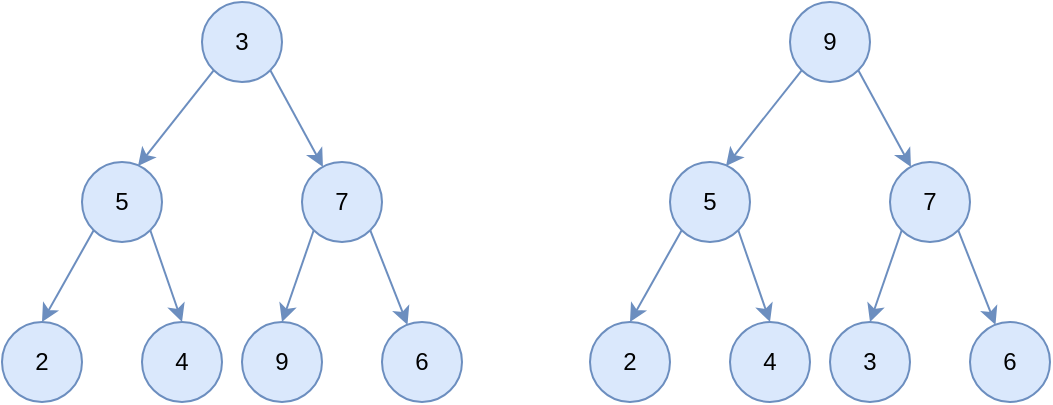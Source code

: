 <mxfile version="14.9.8" type="github">
  <diagram id="WgoiMvCuxCSTF3Fv2BPh" name="Page-1">
    <mxGraphModel dx="946" dy="536" grid="1" gridSize="10" guides="1" tooltips="1" connect="1" arrows="1" fold="1" page="1" pageScale="1" pageWidth="827" pageHeight="1169" math="0" shadow="0">
      <root>
        <mxCell id="0" />
        <mxCell id="1" parent="0" />
        <mxCell id="WV-7KS4eb8zYheSkmvpU-1" style="rounded=0;orthogonalLoop=1;jettySize=auto;html=1;exitX=0;exitY=1;exitDx=0;exitDy=0;entryX=0.7;entryY=0.05;entryDx=0;entryDy=0;entryPerimeter=0;fillColor=#dae8fc;strokeColor=#6c8ebf;" edge="1" parent="1" source="WV-7KS4eb8zYheSkmvpU-3" target="WV-7KS4eb8zYheSkmvpU-6">
          <mxGeometry relative="1" as="geometry" />
        </mxCell>
        <mxCell id="WV-7KS4eb8zYheSkmvpU-2" style="edgeStyle=none;rounded=0;orthogonalLoop=1;jettySize=auto;html=1;exitX=1;exitY=1;exitDx=0;exitDy=0;fillColor=#dae8fc;strokeColor=#6c8ebf;" edge="1" parent="1" source="WV-7KS4eb8zYheSkmvpU-3" target="WV-7KS4eb8zYheSkmvpU-9">
          <mxGeometry relative="1" as="geometry" />
        </mxCell>
        <mxCell id="WV-7KS4eb8zYheSkmvpU-3" value="3" style="ellipse;whiteSpace=wrap;html=1;aspect=fixed;fillColor=#dae8fc;strokeColor=#6c8ebf;" vertex="1" parent="1">
          <mxGeometry x="220" y="110" width="40" height="40" as="geometry" />
        </mxCell>
        <mxCell id="WV-7KS4eb8zYheSkmvpU-4" style="edgeStyle=none;rounded=0;orthogonalLoop=1;jettySize=auto;html=1;exitX=0;exitY=1;exitDx=0;exitDy=0;entryX=0.5;entryY=0;entryDx=0;entryDy=0;fillColor=#dae8fc;strokeColor=#6c8ebf;" edge="1" parent="1" source="WV-7KS4eb8zYheSkmvpU-6" target="WV-7KS4eb8zYheSkmvpU-10">
          <mxGeometry relative="1" as="geometry" />
        </mxCell>
        <mxCell id="WV-7KS4eb8zYheSkmvpU-5" style="edgeStyle=none;rounded=0;orthogonalLoop=1;jettySize=auto;html=1;exitX=1;exitY=1;exitDx=0;exitDy=0;entryX=0.5;entryY=0;entryDx=0;entryDy=0;fillColor=#dae8fc;strokeColor=#6c8ebf;" edge="1" parent="1" source="WV-7KS4eb8zYheSkmvpU-6" target="WV-7KS4eb8zYheSkmvpU-11">
          <mxGeometry relative="1" as="geometry" />
        </mxCell>
        <mxCell id="WV-7KS4eb8zYheSkmvpU-6" value="5" style="ellipse;whiteSpace=wrap;html=1;aspect=fixed;fillColor=#dae8fc;strokeColor=#6c8ebf;" vertex="1" parent="1">
          <mxGeometry x="160" y="190" width="40" height="40" as="geometry" />
        </mxCell>
        <mxCell id="WV-7KS4eb8zYheSkmvpU-7" style="edgeStyle=none;rounded=0;orthogonalLoop=1;jettySize=auto;html=1;exitX=0;exitY=1;exitDx=0;exitDy=0;entryX=0.5;entryY=0;entryDx=0;entryDy=0;fillColor=#dae8fc;strokeColor=#6c8ebf;" edge="1" parent="1" source="WV-7KS4eb8zYheSkmvpU-9" target="WV-7KS4eb8zYheSkmvpU-12">
          <mxGeometry relative="1" as="geometry" />
        </mxCell>
        <mxCell id="WV-7KS4eb8zYheSkmvpU-8" style="rounded=0;orthogonalLoop=1;jettySize=auto;html=1;exitX=1;exitY=1;exitDx=0;exitDy=0;fillColor=#dae8fc;strokeColor=#6c8ebf;" edge="1" parent="1" source="WV-7KS4eb8zYheSkmvpU-9" target="WV-7KS4eb8zYheSkmvpU-13">
          <mxGeometry relative="1" as="geometry" />
        </mxCell>
        <mxCell id="WV-7KS4eb8zYheSkmvpU-9" value="7" style="ellipse;whiteSpace=wrap;html=1;aspect=fixed;fillColor=#dae8fc;strokeColor=#6c8ebf;" vertex="1" parent="1">
          <mxGeometry x="270" y="190" width="40" height="40" as="geometry" />
        </mxCell>
        <mxCell id="WV-7KS4eb8zYheSkmvpU-10" value="2" style="ellipse;whiteSpace=wrap;html=1;aspect=fixed;fillColor=#dae8fc;strokeColor=#6c8ebf;" vertex="1" parent="1">
          <mxGeometry x="120" y="270" width="40" height="40" as="geometry" />
        </mxCell>
        <mxCell id="WV-7KS4eb8zYheSkmvpU-11" value="4" style="ellipse;whiteSpace=wrap;html=1;aspect=fixed;fillColor=#dae8fc;strokeColor=#6c8ebf;" vertex="1" parent="1">
          <mxGeometry x="190" y="270" width="40" height="40" as="geometry" />
        </mxCell>
        <mxCell id="WV-7KS4eb8zYheSkmvpU-12" value="9" style="ellipse;whiteSpace=wrap;html=1;aspect=fixed;fillColor=#dae8fc;strokeColor=#6c8ebf;" vertex="1" parent="1">
          <mxGeometry x="240" y="270" width="40" height="40" as="geometry" />
        </mxCell>
        <mxCell id="WV-7KS4eb8zYheSkmvpU-13" value="6" style="ellipse;whiteSpace=wrap;html=1;aspect=fixed;fillColor=#dae8fc;strokeColor=#6c8ebf;" vertex="1" parent="1">
          <mxGeometry x="310" y="270" width="40" height="40" as="geometry" />
        </mxCell>
        <mxCell id="WV-7KS4eb8zYheSkmvpU-21" style="rounded=0;orthogonalLoop=1;jettySize=auto;html=1;exitX=0;exitY=1;exitDx=0;exitDy=0;entryX=0.7;entryY=0.05;entryDx=0;entryDy=0;entryPerimeter=0;fillColor=#dae8fc;strokeColor=#6c8ebf;" edge="1" parent="1" source="WV-7KS4eb8zYheSkmvpU-23" target="WV-7KS4eb8zYheSkmvpU-26">
          <mxGeometry relative="1" as="geometry" />
        </mxCell>
        <mxCell id="WV-7KS4eb8zYheSkmvpU-22" style="edgeStyle=none;rounded=0;orthogonalLoop=1;jettySize=auto;html=1;exitX=1;exitY=1;exitDx=0;exitDy=0;fillColor=#dae8fc;strokeColor=#6c8ebf;" edge="1" parent="1" source="WV-7KS4eb8zYheSkmvpU-23" target="WV-7KS4eb8zYheSkmvpU-29">
          <mxGeometry relative="1" as="geometry" />
        </mxCell>
        <mxCell id="WV-7KS4eb8zYheSkmvpU-23" value="9" style="ellipse;whiteSpace=wrap;html=1;aspect=fixed;fillColor=#dae8fc;strokeColor=#6c8ebf;" vertex="1" parent="1">
          <mxGeometry x="514" y="110" width="40" height="40" as="geometry" />
        </mxCell>
        <mxCell id="WV-7KS4eb8zYheSkmvpU-24" style="edgeStyle=none;rounded=0;orthogonalLoop=1;jettySize=auto;html=1;exitX=0;exitY=1;exitDx=0;exitDy=0;entryX=0.5;entryY=0;entryDx=0;entryDy=0;fillColor=#dae8fc;strokeColor=#6c8ebf;" edge="1" parent="1" source="WV-7KS4eb8zYheSkmvpU-26" target="WV-7KS4eb8zYheSkmvpU-30">
          <mxGeometry relative="1" as="geometry" />
        </mxCell>
        <mxCell id="WV-7KS4eb8zYheSkmvpU-25" style="edgeStyle=none;rounded=0;orthogonalLoop=1;jettySize=auto;html=1;exitX=1;exitY=1;exitDx=0;exitDy=0;entryX=0.5;entryY=0;entryDx=0;entryDy=0;fillColor=#dae8fc;strokeColor=#6c8ebf;" edge="1" parent="1" source="WV-7KS4eb8zYheSkmvpU-26" target="WV-7KS4eb8zYheSkmvpU-31">
          <mxGeometry relative="1" as="geometry" />
        </mxCell>
        <mxCell id="WV-7KS4eb8zYheSkmvpU-26" value="5" style="ellipse;whiteSpace=wrap;html=1;aspect=fixed;fillColor=#dae8fc;strokeColor=#6c8ebf;" vertex="1" parent="1">
          <mxGeometry x="454" y="190" width="40" height="40" as="geometry" />
        </mxCell>
        <mxCell id="WV-7KS4eb8zYheSkmvpU-27" style="edgeStyle=none;rounded=0;orthogonalLoop=1;jettySize=auto;html=1;exitX=0;exitY=1;exitDx=0;exitDy=0;entryX=0.5;entryY=0;entryDx=0;entryDy=0;fillColor=#dae8fc;strokeColor=#6c8ebf;" edge="1" parent="1" source="WV-7KS4eb8zYheSkmvpU-29" target="WV-7KS4eb8zYheSkmvpU-32">
          <mxGeometry relative="1" as="geometry" />
        </mxCell>
        <mxCell id="WV-7KS4eb8zYheSkmvpU-28" style="rounded=0;orthogonalLoop=1;jettySize=auto;html=1;exitX=1;exitY=1;exitDx=0;exitDy=0;fillColor=#dae8fc;strokeColor=#6c8ebf;" edge="1" parent="1" source="WV-7KS4eb8zYheSkmvpU-29" target="WV-7KS4eb8zYheSkmvpU-33">
          <mxGeometry relative="1" as="geometry" />
        </mxCell>
        <mxCell id="WV-7KS4eb8zYheSkmvpU-29" value="7" style="ellipse;whiteSpace=wrap;html=1;aspect=fixed;fillColor=#dae8fc;strokeColor=#6c8ebf;" vertex="1" parent="1">
          <mxGeometry x="564" y="190" width="40" height="40" as="geometry" />
        </mxCell>
        <mxCell id="WV-7KS4eb8zYheSkmvpU-30" value="2" style="ellipse;whiteSpace=wrap;html=1;aspect=fixed;fillColor=#dae8fc;strokeColor=#6c8ebf;" vertex="1" parent="1">
          <mxGeometry x="414" y="270" width="40" height="40" as="geometry" />
        </mxCell>
        <mxCell id="WV-7KS4eb8zYheSkmvpU-31" value="4" style="ellipse;whiteSpace=wrap;html=1;aspect=fixed;fillColor=#dae8fc;strokeColor=#6c8ebf;" vertex="1" parent="1">
          <mxGeometry x="484" y="270" width="40" height="40" as="geometry" />
        </mxCell>
        <mxCell id="WV-7KS4eb8zYheSkmvpU-32" value="3" style="ellipse;whiteSpace=wrap;html=1;aspect=fixed;fillColor=#dae8fc;strokeColor=#6c8ebf;" vertex="1" parent="1">
          <mxGeometry x="534" y="270" width="40" height="40" as="geometry" />
        </mxCell>
        <mxCell id="WV-7KS4eb8zYheSkmvpU-33" value="6" style="ellipse;whiteSpace=wrap;html=1;aspect=fixed;fillColor=#dae8fc;strokeColor=#6c8ebf;" vertex="1" parent="1">
          <mxGeometry x="604" y="270" width="40" height="40" as="geometry" />
        </mxCell>
      </root>
    </mxGraphModel>
  </diagram>
</mxfile>
